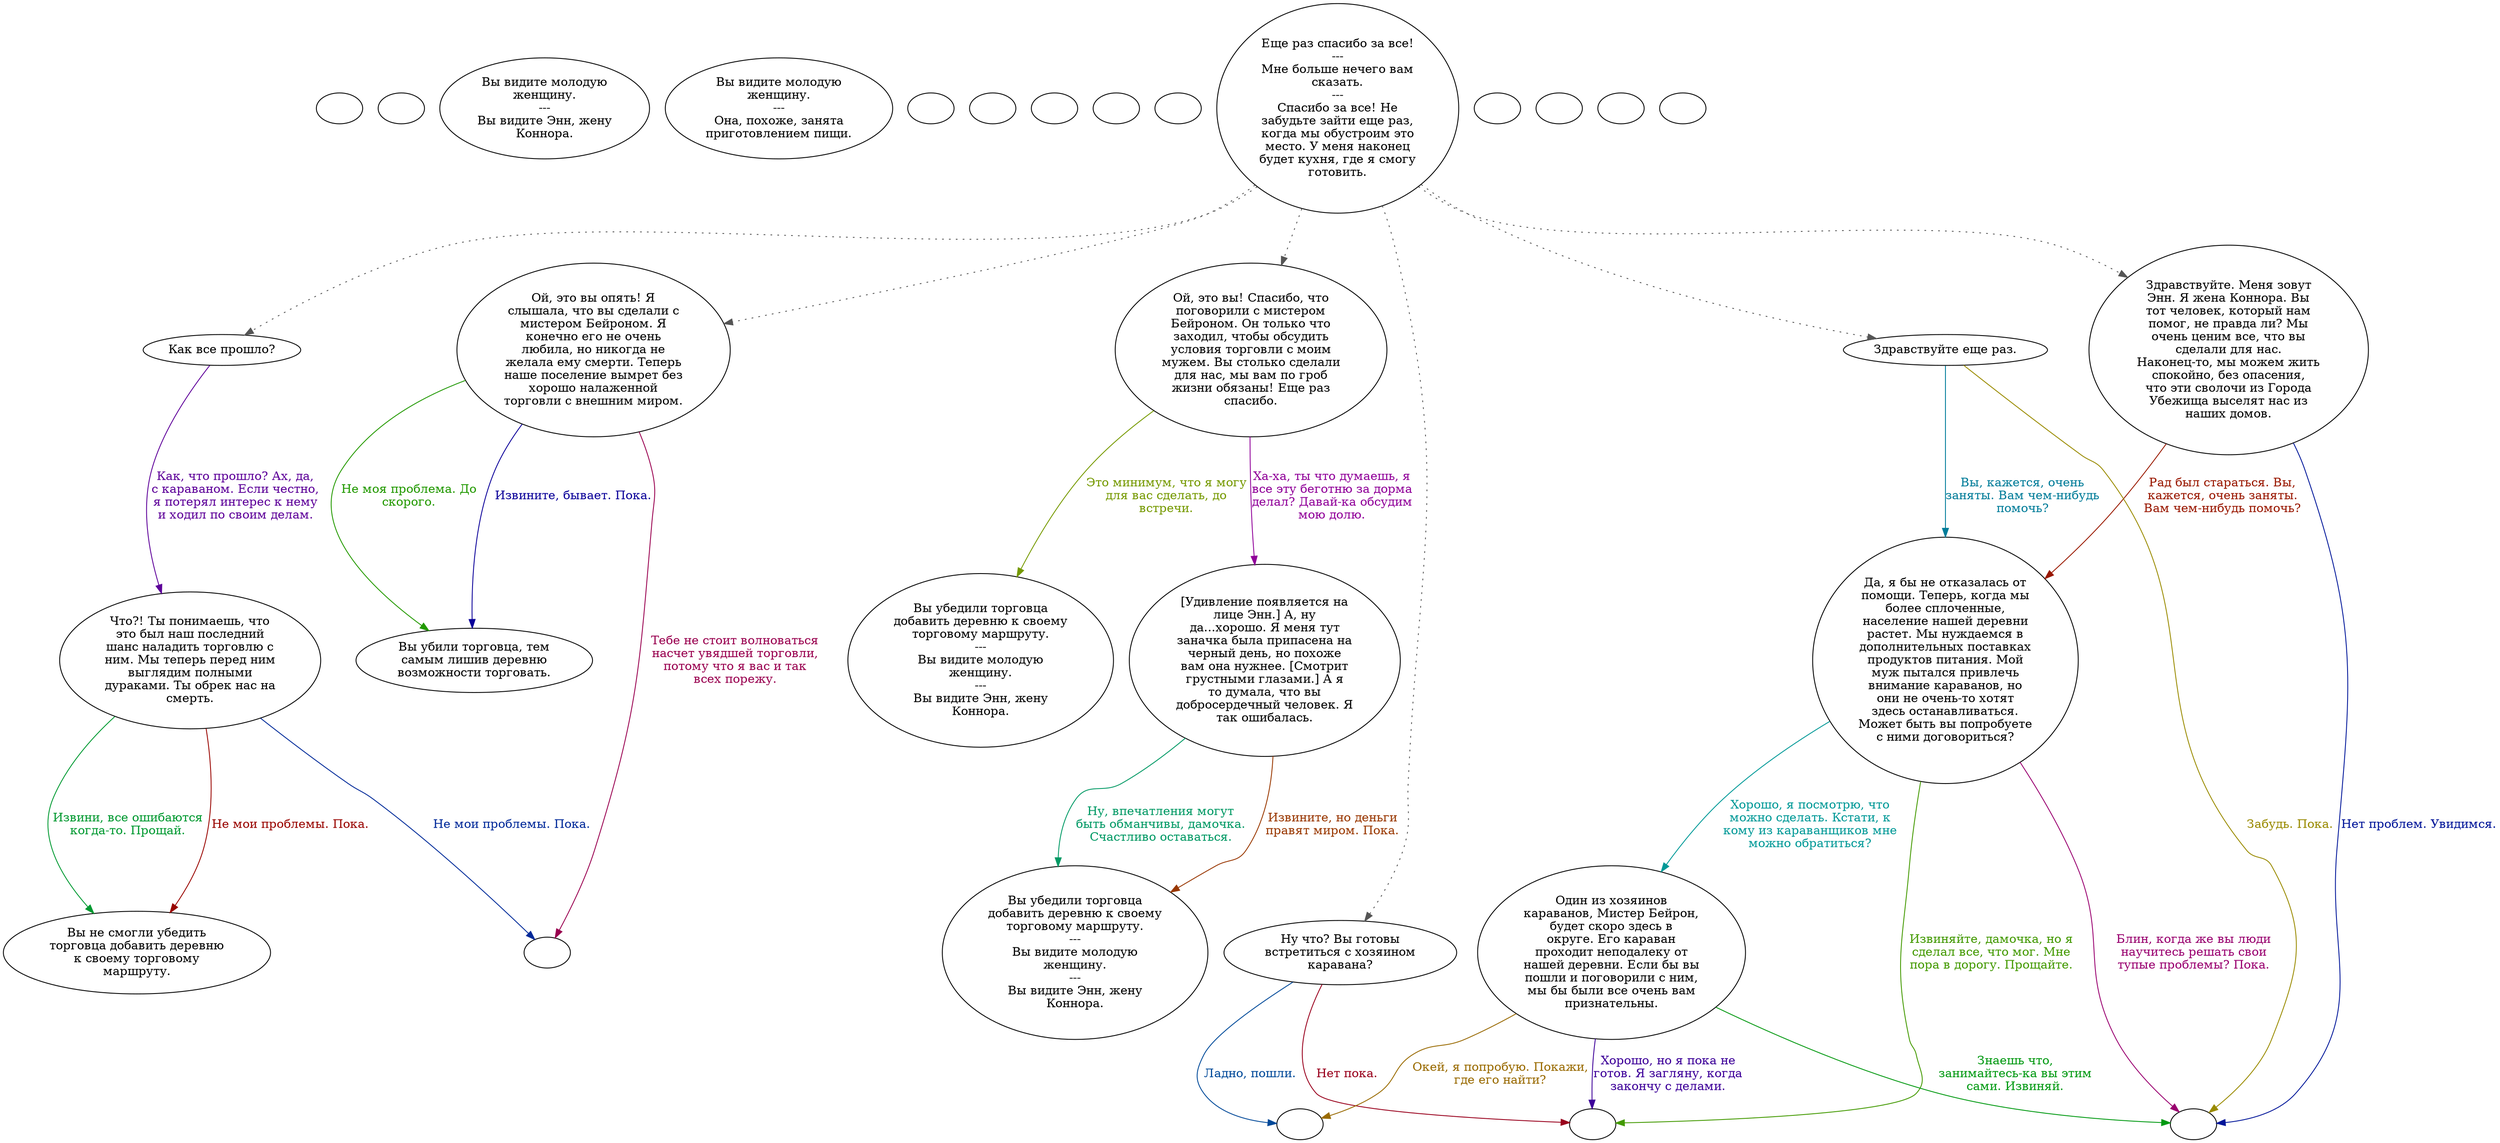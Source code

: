 digraph vilann {
  "start" [style=filled       fillcolor="#FFFFFF"       color="#000000"]
  "start" [label=""]
  "use_p_proc" [style=filled       fillcolor="#FFFFFF"       color="#000000"]
  "use_p_proc" [label=""]
  "look_at_p_proc" [style=filled       fillcolor="#FFFFFF"       color="#000000"]
  "look_at_p_proc" [label="Вы видите молодую\nженщину.\n---\nВы видите Энн, жену\nКоннора."]
  "description_p_proc" [style=filled       fillcolor="#FFFFFF"       color="#000000"]
  "description_p_proc" [label="Вы видите молодую\nженщину.\n---\nОна, похоже, занята\nприготовлением пищи."]
  "use_skill_on_p_proc" [style=filled       fillcolor="#FFFFFF"       color="#000000"]
  "use_skill_on_p_proc" [label=""]
  "use_obj_on_p_proc" [style=filled       fillcolor="#FFFFFF"       color="#000000"]
  "use_obj_on_p_proc" [label=""]
  "damage_p_proc" [style=filled       fillcolor="#FFFFFF"       color="#000000"]
  "damage_p_proc" [label=""]
  "map_enter_p_proc" [style=filled       fillcolor="#FFFFFF"       color="#000000"]
  "map_enter_p_proc" [label=""]
  "map_update_p_proc" [style=filled       fillcolor="#FFFFFF"       color="#000000"]
  "map_update_p_proc" [label=""]
  "talk_p_proc" [style=filled       fillcolor="#FFFFFF"       color="#000000"]
  "talk_p_proc" -> "Node009" [style=dotted color="#555555"]
  "talk_p_proc" -> "Node007" [style=dotted color="#555555"]
  "talk_p_proc" -> "Node005" [style=dotted color="#555555"]
  "talk_p_proc" -> "Node004" [style=dotted color="#555555"]
  "talk_p_proc" -> "Node001" [style=dotted color="#555555"]
  "talk_p_proc" -> "Node008" [style=dotted color="#555555"]
  "talk_p_proc" [label="Еще раз спасибо за все!\n---\nМне больше нечего вам\nсказать.\n---\nСпасибо за все! Не\nзабудьте зайти еще раз,\nкогда мы обустроим это\nместо. У меня наконец\nбудет кухня, где я смогу\nготовить."]
  "Node001" [style=filled       fillcolor="#FFFFFF"       color="#000000"]
  "Node001" [label="Здравствуйте. Меня зовут\nЭнн. Я жена Коннора. Вы\nтот человек, который нам\nпомог, не правда ли? Мы\nочень ценим все, что вы\nсделали для нас.\nНаконец-то, мы можем жить\nспокойно, без опасения,\nчто эти сволочи из Города\nУбежища выселят нас из\nнаших домов."]
  "Node001" -> "Node002" [label="Рад был стараться. Вы,\nкажется, очень заняты.\nВам чем-нибудь помочь?" color="#991700" fontcolor="#991700"]
  "Node001" -> "Node999" [label="Нет проблем. Увидимся." color="#001599" fontcolor="#001599"]
  "Node002" [style=filled       fillcolor="#FFFFFF"       color="#000000"]
  "Node002" [label="Да, я бы не отказалась от\nпомощи. Теперь, когда мы\nболее сплоченные,\nнаселение нашей деревни\nрастет. Мы нуждаемся в\nдополнительных поставках\nпродуктов питания. Мой\nмуж пытался привлечь\nвнимание караванов, но\nони не очень-то хотят\nздесь останавливаться.\nМожет быть вы попробуете\nс ними договориться?"]
  "Node002" -> "Node990" [label="Извиняйте, дамочка, но я\nсделал все, что мог. Мне\nпора в дорогу. Прощайте." color="#429900" fontcolor="#429900"]
  "Node002" -> "Node999" [label="Блин, когда же вы люди\nнаучитесь решать свои\nтупые проблемы? Пока." color="#99006F" fontcolor="#99006F"]
  "Node002" -> "Node003" [label="Хорошо, я посмотрю, что\nможно сделать. Кстати, к\nкому из караванщиков мне\nможно обратиться?" color="#009997" fontcolor="#009997"]
  "Node003" [style=filled       fillcolor="#FFFFFF"       color="#000000"]
  "Node003" [label="Один из хозяинов\nкараванов, Мистер Бейрон,\nбудет скоро здесь в\nокруге. Его караван\nпроходит неподалеку от\nнашей деревни. Если бы вы\nпошли и поговорили с ним,\nмы бы были все очень вам\nпризнательны."]
  "Node003" -> "Node901" [label="Окей, я попробую. Покажи,\nгде его найти?" color="#996A00" fontcolor="#996A00"]
  "Node003" -> "Node990" [label="Хорошо, но я пока не\nготов. Я загляну, когда\nзакончу с делами." color="#3D0099" fontcolor="#3D0099"]
  "Node003" -> "Node999" [label="Знаешь что,\nзанимайтесь-ка вы этим\nсами. Извиняй." color="#009911" fontcolor="#009911"]
  "Node004" [style=filled       fillcolor="#FFFFFF"       color="#000000"]
  "Node004" [label="Ну что? Вы готовы\nвстретиться с хозяином\nкаравана?"]
  "Node004" -> "Node990" [label="Нет пока." color="#99001C" fontcolor="#99001C"]
  "Node004" -> "Node901" [label="Ладно, пошли." color="#004999" fontcolor="#004999"]
  "Node005" [style=filled       fillcolor="#FFFFFF"       color="#000000"]
  "Node005" [label="Ой, это вы! Спасибо, что\nпоговорили с мистером\nБейроном. Он только что\nзаходил, чтобы обсудить\nусловия торговли с моим\nмужем. Вы столько сделали\nдля нас, мы вам по гроб\nжизни обязаны! Еще раз\nспасибо."]
  "Node005" -> "Node991" [label="Это минимум, что я могу\nдля вас сделать, до\nвстречи." color="#759900" fontcolor="#759900"]
  "Node005" -> "Node006" [label="Ха-ха, ты что думаешь, я\nвсе эту беготню за дорма\nделал? Давай-ка обсудим\nмою долю." color="#900099" fontcolor="#900099"]
  "Node006" [style=filled       fillcolor="#FFFFFF"       color="#000000"]
  "Node006" [label="[Удивление появляется на\nлице Энн.] А, ну\nда...хорошо. Я меня тут\nзаначка была припасена на\nчерный день, но похоже\nвам она нужнее. [Смотрит\nгрустными глазами.] А я\nто думала, что вы\nдобросердечный человек. Я\nтак ошибалась."]
  "Node006" -> "Node992" [label="Ну, впечатления могут\nбыть обманчивы, дамочка.\nСчастливо оставаться." color="#009964" fontcolor="#009964"]
  "Node006" -> "Node992" [label="Извините, но деньги\nправят миром. Пока." color="#993700" fontcolor="#993700"]
  "Node007" [style=filled       fillcolor="#FFFFFF"       color="#000000"]
  "Node007" [label="Ой, это вы опять! Я\nслышала, что вы сделали с\nмистером Бейроном. Я\nконечно его не очень\nлюбила, но никогда не\nжелала ему смерти. Теперь\nнаше поселение вымрет без\nхорошо налаженной\nторговли с внешним миром."]
  "Node007" -> "Node993" [label="Извините, бывает. Пока." color="#0A0099" fontcolor="#0A0099"]
  "Node007" -> "Node993" [label="Не моя проблема. До\nскорого." color="#229900" fontcolor="#229900"]
  "Node007" -> "Node998" [label="Тебе не стоит волноваться\nнасчет увядшей торговли,\nпотому что я вас и так\nвсех порежу." color="#99004F" fontcolor="#99004F"]
  "Node008" [style=filled       fillcolor="#FFFFFF"       color="#000000"]
  "Node008" [label="Здравствуйте еще раз."]
  "Node008" -> "Node002" [label="Вы, кажется, очень\nзаняты. Вам чем-нибудь\nпомочь?" color="#007C99" fontcolor="#007C99"]
  "Node008" -> "Node999" [label="Забудь. Пока." color="#998A00" fontcolor="#998A00"]
  "Node009" [style=filled       fillcolor="#FFFFFF"       color="#000000"]
  "Node009" [label="Как все прошло?"]
  "Node009" -> "Node010" [label="Как, что прошло? Ах, да,\nс караваном. Если честно,\nя потерял интерес к нему\nи ходил по своим делам." color="#5D0099" fontcolor="#5D0099"]
  "Node010" [style=filled       fillcolor="#FFFFFF"       color="#000000"]
  "Node010" [label="Что?! Ты понимаешь, что\nэто был наш последний\nшанс наладить торговлю с\nним. Мы теперь перед ним\nвыглядим полными\nдураками. Ты обрек нас на\nсмерть."]
  "Node010" -> "Node994" [label="Извини, все ошибаются\nкогда-то. Прощай." color="#009930" fontcolor="#009930"]
  "Node010" -> "Node994" [label="Не мои проблемы. Пока." color="#990400" fontcolor="#990400"]
  "Node010" -> "Node998" [label="Не мои проблемы. Пока." color="#002999" fontcolor="#002999"]
  "Node999" [style=filled       fillcolor="#FFFFFF"       color="#000000"]
  "Node999" [label=""]
  "Node998" [style=filled       fillcolor="#FFFFFF"       color="#000000"]
  "Node998" [label=""]
  "Node901" [style=filled       fillcolor="#FFFFFF"       color="#000000"]
  "Node901" [label=""]
  "Node990" [style=filled       fillcolor="#FFFFFF"       color="#000000"]
  "Node990" [label=""]
  "Node991" [style=filled       fillcolor="#FFFFFF"       color="#000000"]
  "Node991" [label="Вы убедили торговца\nдобавить деревню к своему\nторговому маршруту.\n---\nВы видите молодую\nженщину.\n---\nВы видите Энн, жену\nКоннора."]
  "Node992" [style=filled       fillcolor="#FFFFFF"       color="#000000"]
  "Node992" [label="Вы убедили торговца\nдобавить деревню к своему\nторговому маршруту.\n---\nВы видите молодую\nженщину.\n---\nВы видите Энн, жену\nКоннора."]
  "Node993" [style=filled       fillcolor="#FFFFFF"       color="#000000"]
  "Node993" [label="Вы убили торговца, тем\nсамым лишив деревню\nвозможности торговать."]
  "Node994" [style=filled       fillcolor="#FFFFFF"       color="#000000"]
  "Node994" [label="Вы не смогли убедить\nторговца добавить деревню\nк своему торговому\nмаршруту."]
  "timed_event_p_proc" [style=filled       fillcolor="#FFFFFF"       color="#000000"]
  "timed_event_p_proc" [label=""]
  "critter_p_proc" [style=filled       fillcolor="#FFFFFF"       color="#000000"]
  "critter_p_proc" [label=""]
  "destroy_p_proc" [style=filled       fillcolor="#FFFFFF"       color="#000000"]
  "destroy_p_proc" [label=""]
  "pickup_p_proc" [style=filled       fillcolor="#FFFFFF"       color="#000000"]
  "pickup_p_proc" [label=""]
}